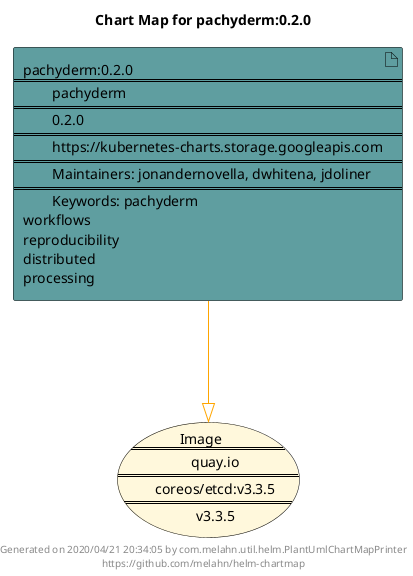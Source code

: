 @startuml
skinparam linetype ortho
skinparam backgroundColor white
skinparam usecaseBorderColor black
skinparam usecaseArrowColor LightSlateGray
skinparam artifactBorderColor black
skinparam artifactArrowColor LightSlateGray

title Chart Map for pachyderm:0.2.0

'There is one referenced Helm Chart
artifact "pachyderm:0.2.0\n====\n\tpachyderm\n====\n\t0.2.0\n====\n\thttps://kubernetes-charts.storage.googleapis.com\n====\n\tMaintainers: jonandernovella, dwhitena, jdoliner\n====\n\tKeywords: pachyderm\nworkflows\nreproducibility\ndistributed\nprocessing" as pachyderm_0_2_0 #CadetBlue

'There is one referenced Docker Image
usecase "Image\n====\n\tquay.io\n====\n\tcoreos/etcd:v3.3.5\n====\n\tv3.3.5" as quay_io_coreos_etcd_v3_3_5 #Cornsilk

'Chart Dependencies
pachyderm_0_2_0--[#orange]-|>quay_io_coreos_etcd_v3_3_5

center footer Generated on 2020/04/21 20:34:05 by com.melahn.util.helm.PlantUmlChartMapPrinter\nhttps://github.com/melahn/helm-chartmap
@enduml
